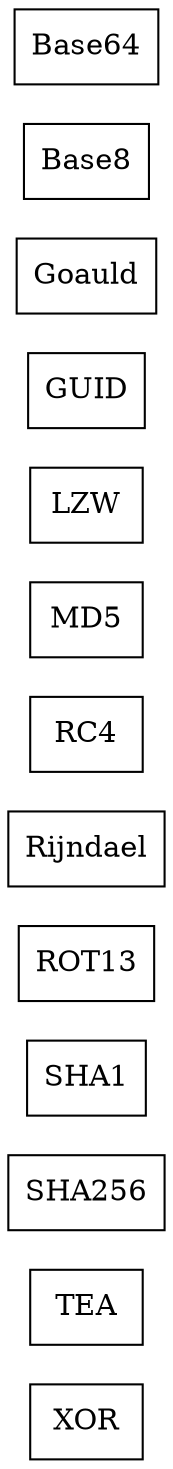 strict digraph class_diagram {
  rankdir=LR;
  TypeXOR[
    label="XOR",
    URL="XOR.html",
    tooltip="com.sekati.crypt.XOR",
    shape="record"
  ];
  TypeTEA[
    label="TEA",
    URL="TEA.html",
    tooltip="com.sekati.crypt.TEA",
    shape="record"
  ];
  TypeSHA256[
    label="SHA256",
    URL="SHA256.html",
    tooltip="com.sekati.crypt.SHA256",
    shape="record"
  ];
  TypeSHA1[
    label="SHA1",
    URL="SHA1.html",
    tooltip="com.sekati.crypt.SHA1",
    shape="record"
  ];
  TypeROT13[
    label="ROT13",
    URL="ROT13.html",
    tooltip="com.sekati.crypt.ROT13",
    shape="record"
  ];
  TypeRijndael[
    label="Rijndael",
    URL="Rijndael.html",
    tooltip="com.sekati.crypt.Rijndael",
    shape="record"
  ];
  TypeRC4[
    label="RC4",
    URL="RC4.html",
    tooltip="com.sekati.crypt.RC4",
    shape="record"
  ];
  TypeMD5[
    label="MD5",
    URL="MD5.html",
    tooltip="com.sekati.crypt.MD5",
    shape="record"
  ];
  TypeLZW[
    label="LZW",
    URL="LZW.html",
    tooltip="com.sekati.crypt.LZW",
    shape="record"
  ];
  TypeGUID[
    label="GUID",
    URL="GUID.html",
    tooltip="com.sekati.crypt.GUID",
    shape="record"
  ];
  TypeGoauld[
    label="Goauld",
    URL="Goauld.html",
    tooltip="com.sekati.crypt.Goauld",
    shape="record"
  ];
  TypeBase8[
    label="Base8",
    URL="Base8.html",
    tooltip="com.sekati.crypt.Base8",
    shape="record"
  ];
  TypeBase64[
    label="Base64",
    URL="Base64.html",
    tooltip="com.sekati.crypt.Base64",
    shape="record"
  ];
}
